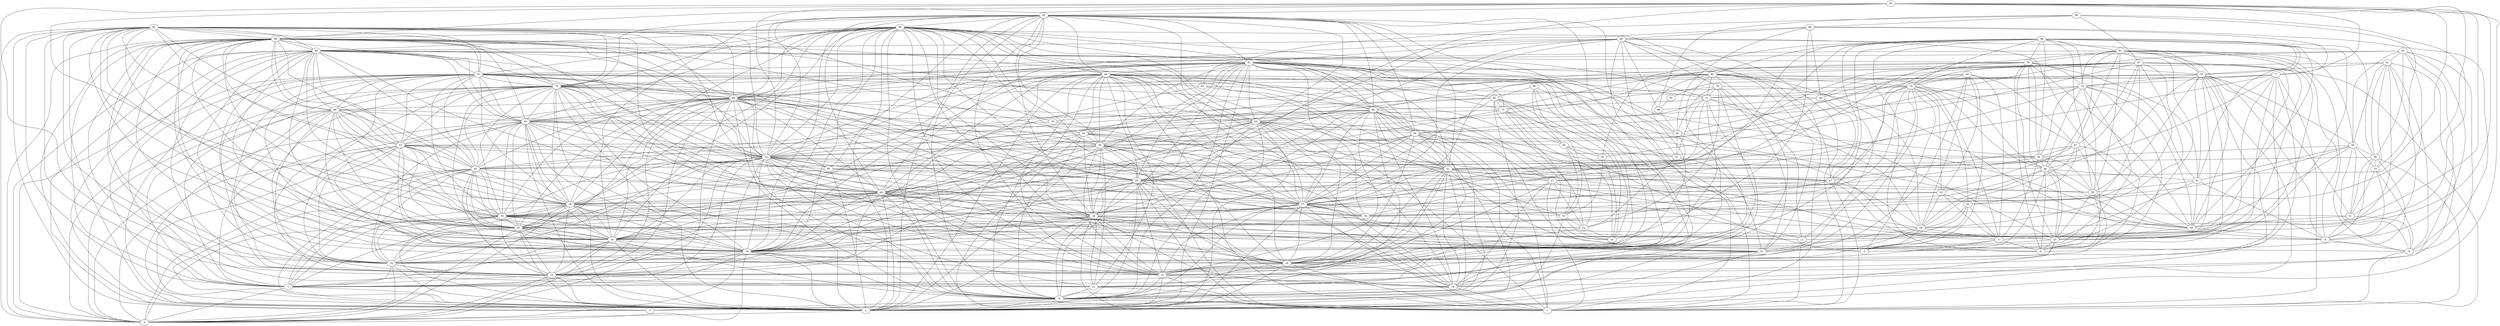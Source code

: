 digraph "sensornet-topology" {
label = "";
rankdir="BT";"0"->"2" [arrowhead = "both"] 
"0"->"7" [arrowhead = "both"] 
"0"->"13" [arrowhead = "both"] 
"0"->"16" [arrowhead = "both"] 
"0"->"19" [arrowhead = "both"] 
"0"->"20" [arrowhead = "both"] 
"0"->"26" [arrowhead = "both"] 
"0"->"35" [arrowhead = "both"] 
"0"->"39" [arrowhead = "both"] 
"0"->"42" [arrowhead = "both"] 
"0"->"52" [arrowhead = "both"] 
"0"->"57" [arrowhead = "both"] 
"0"->"63" [arrowhead = "both"] 
"0"->"66" [arrowhead = "both"] 
"0"->"69" [arrowhead = "both"] 
"0"->"70" [arrowhead = "both"] 
"0"->"76" [arrowhead = "both"] 
"0"->"85" [arrowhead = "both"] 
"0"->"89" [arrowhead = "both"] 
"0"->"92" [arrowhead = "both"] 
"1"->"6" [arrowhead = "both"] 
"1"->"8" [arrowhead = "both"] 
"1"->"11" [arrowhead = "both"] 
"1"->"12" [arrowhead = "both"] 
"1"->"14" [arrowhead = "both"] 
"1"->"15" [arrowhead = "both"] 
"1"->"18" [arrowhead = "both"] 
"1"->"27" [arrowhead = "both"] 
"1"->"34" [arrowhead = "both"] 
"1"->"37" [arrowhead = "both"] 
"1"->"43" [arrowhead = "both"] 
"1"->"47" [arrowhead = "both"] 
"1"->"56" [arrowhead = "both"] 
"1"->"58" [arrowhead = "both"] 
"1"->"62" [arrowhead = "both"] 
"1"->"64" [arrowhead = "both"] 
"1"->"65" [arrowhead = "both"] 
"1"->"68" [arrowhead = "both"] 
"1"->"77" [arrowhead = "both"] 
"1"->"84" [arrowhead = "both"] 
"1"->"87" [arrowhead = "both"] 
"1"->"88" [arrowhead = "both"] 
"1"->"93" [arrowhead = "both"] 
"1"->"97" [arrowhead = "both"] 
"2"->"7" [arrowhead = "both"] 
"2"->"8" [arrowhead = "both"] 
"2"->"13" [arrowhead = "both"] 
"2"->"15" [arrowhead = "both"] 
"2"->"16" [arrowhead = "both"] 
"2"->"18" [arrowhead = "both"] 
"2"->"19" [arrowhead = "both"] 
"2"->"20" [arrowhead = "both"] 
"2"->"21" [arrowhead = "both"] 
"2"->"26" [arrowhead = "both"] 
"2"->"29" [arrowhead = "both"] 
"2"->"34" [arrowhead = "both"] 
"2"->"35" [arrowhead = "both"] 
"2"->"37" [arrowhead = "both"] 
"2"->"39" [arrowhead = "both"] 
"2"->"40" [arrowhead = "both"] 
"2"->"42" [arrowhead = "both"] 
"2"->"43" [arrowhead = "both"] 
"2"->"45" [arrowhead = "both"] 
"2"->"57" [arrowhead = "both"] 
"2"->"58" [arrowhead = "both"] 
"2"->"63" [arrowhead = "both"] 
"2"->"65" [arrowhead = "both"] 
"2"->"66" [arrowhead = "both"] 
"2"->"68" [arrowhead = "both"] 
"2"->"69" [arrowhead = "both"] 
"2"->"70" [arrowhead = "both"] 
"2"->"71" [arrowhead = "both"] 
"2"->"76" [arrowhead = "both"] 
"2"->"78" [arrowhead = "both"] 
"2"->"84" [arrowhead = "both"] 
"2"->"85" [arrowhead = "both"] 
"2"->"87" [arrowhead = "both"] 
"2"->"88" [arrowhead = "both"] 
"2"->"89" [arrowhead = "both"] 
"2"->"90" [arrowhead = "both"] 
"2"->"92" [arrowhead = "both"] 
"2"->"93" [arrowhead = "both"] 
"2"->"95" [arrowhead = "both"] 
"3"->"17" [arrowhead = "both"] 
"3"->"24" [arrowhead = "both"] 
"3"->"37" [arrowhead = "both"] 
"3"->"39" [arrowhead = "both"] 
"3"->"44" [arrowhead = "both"] 
"3"->"48" [arrowhead = "both"] 
"3"->"60" [arrowhead = "both"] 
"3"->"67" [arrowhead = "both"] 
"3"->"74" [arrowhead = "both"] 
"3"->"94" [arrowhead = "both"] 
"4"->"17" [arrowhead = "both"] 
"4"->"23" [arrowhead = "both"] 
"4"->"29" [arrowhead = "both"] 
"4"->"40" [arrowhead = "both"] 
"4"->"48" [arrowhead = "both"] 
"4"->"56" [arrowhead = "both"] 
"4"->"67" [arrowhead = "both"] 
"4"->"73" [arrowhead = "both"] 
"4"->"79" [arrowhead = "both"] 
"4"->"98" [arrowhead = "both"] 
"5"->"8" [arrowhead = "both"] 
"5"->"32" [arrowhead = "both"] 
"5"->"42" [arrowhead = "both"] 
"5"->"82" [arrowhead = "both"] 
"5"->"85" [arrowhead = "both"] 
"5"->"92" [arrowhead = "both"] 
"6"->"9" [arrowhead = "both"] 
"6"->"31" [arrowhead = "both"] 
"6"->"33" [arrowhead = "both"] 
"6"->"51" [arrowhead = "both"] 
"6"->"59" [arrowhead = "both"] 
"6"->"81" [arrowhead = "both"] 
"6"->"83" [arrowhead = "both"] 
"6"->"91" [arrowhead = "both"] 
"6"->"96" [arrowhead = "both"] 
"7"->"13" [arrowhead = "both"] 
"7"->"16" [arrowhead = "both"] 
"7"->"17" [arrowhead = "both"] 
"7"->"19" [arrowhead = "both"] 
"7"->"20" [arrowhead = "both"] 
"7"->"26" [arrowhead = "both"] 
"7"->"35" [arrowhead = "both"] 
"7"->"39" [arrowhead = "both"] 
"7"->"42" [arrowhead = "both"] 
"7"->"52" [arrowhead = "both"] 
"7"->"63" [arrowhead = "both"] 
"7"->"66" [arrowhead = "both"] 
"7"->"69" [arrowhead = "both"] 
"7"->"70" [arrowhead = "both"] 
"7"->"75" [arrowhead = "both"] 
"7"->"76" [arrowhead = "both"] 
"7"->"85" [arrowhead = "both"] 
"7"->"89" [arrowhead = "both"] 
"7"->"92" [arrowhead = "both"] 
"8"->"12" [arrowhead = "both"] 
"8"->"14" [arrowhead = "both"] 
"8"->"15" [arrowhead = "both"] 
"8"->"18" [arrowhead = "both"] 
"8"->"19" [arrowhead = "both"] 
"8"->"20" [arrowhead = "both"] 
"8"->"21" [arrowhead = "both"] 
"8"->"34" [arrowhead = "both"] 
"8"->"37" [arrowhead = "both"] 
"8"->"40" [arrowhead = "both"] 
"8"->"43" [arrowhead = "both"] 
"8"->"51" [arrowhead = "both"] 
"8"->"52" [arrowhead = "both"] 
"8"->"62" [arrowhead = "both"] 
"8"->"64" [arrowhead = "both"] 
"8"->"65" [arrowhead = "both"] 
"8"->"68" [arrowhead = "both"] 
"8"->"69" [arrowhead = "both"] 
"8"->"70" [arrowhead = "both"] 
"8"->"84" [arrowhead = "both"] 
"8"->"87" [arrowhead = "both"] 
"8"->"90" [arrowhead = "both"] 
"8"->"93" [arrowhead = "both"] 
"9"->"28" [arrowhead = "both"] 
"9"->"31" [arrowhead = "both"] 
"9"->"33" [arrowhead = "both"] 
"9"->"34" [arrowhead = "both"] 
"9"->"41" [arrowhead = "both"] 
"9"->"56" [arrowhead = "both"] 
"9"->"66" [arrowhead = "both"] 
"9"->"75" [arrowhead = "both"] 
"9"->"78" [arrowhead = "both"] 
"9"->"81" [arrowhead = "both"] 
"9"->"83" [arrowhead = "both"] 
"9"->"91" [arrowhead = "both"] 
"10"->"22" [arrowhead = "both"] 
"10"->"32" [arrowhead = "both"] 
"10"->"36" [arrowhead = "both"] 
"10"->"68" [arrowhead = "both"] 
"10"->"72" [arrowhead = "both"] 
"10"->"82" [arrowhead = "both"] 
"10"->"86" [arrowhead = "both"] 
"10"->"90" [arrowhead = "both"] 
"10"->"96" [arrowhead = "both"] 
"11"->"26" [arrowhead = "both"] 
"11"->"34" [arrowhead = "both"] 
"11"->"49" [arrowhead = "both"] 
"11"->"51" [arrowhead = "both"] 
"11"->"75" [arrowhead = "both"] 
"11"->"95" [arrowhead = "both"] 
"11"->"99" [arrowhead = "both"] 
"12"->"13" [arrowhead = "both"] 
"12"->"16" [arrowhead = "both"] 
"12"->"24" [arrowhead = "both"] 
"12"->"34" [arrowhead = "both"] 
"12"->"39" [arrowhead = "both"] 
"12"->"51" [arrowhead = "both"] 
"12"->"58" [arrowhead = "both"] 
"12"->"74" [arrowhead = "both"] 
"12"->"83" [arrowhead = "both"] 
"12"->"84" [arrowhead = "both"] 
"12"->"89" [arrowhead = "both"] 
"13"->"16" [arrowhead = "both"] 
"13"->"19" [arrowhead = "both"] 
"13"->"20" [arrowhead = "both"] 
"13"->"22" [arrowhead = "both"] 
"13"->"26" [arrowhead = "both"] 
"13"->"35" [arrowhead = "both"] 
"13"->"38" [arrowhead = "both"] 
"13"->"39" [arrowhead = "both"] 
"13"->"40" [arrowhead = "both"] 
"13"->"42" [arrowhead = "both"] 
"13"->"52" [arrowhead = "both"] 
"13"->"57" [arrowhead = "both"] 
"13"->"62" [arrowhead = "both"] 
"13"->"66" [arrowhead = "both"] 
"13"->"69" [arrowhead = "both"] 
"13"->"70" [arrowhead = "both"] 
"13"->"76" [arrowhead = "both"] 
"13"->"85" [arrowhead = "both"] 
"13"->"88" [arrowhead = "both"] 
"13"->"89" [arrowhead = "both"] 
"13"->"90" [arrowhead = "both"] 
"13"->"92" [arrowhead = "both"] 
"14"->"15" [arrowhead = "both"] 
"14"->"18" [arrowhead = "both"] 
"14"->"23" [arrowhead = "both"] 
"14"->"27" [arrowhead = "both"] 
"14"->"34" [arrowhead = "both"] 
"14"->"37" [arrowhead = "both"] 
"14"->"43" [arrowhead = "both"] 
"14"->"51" [arrowhead = "both"] 
"14"->"58" [arrowhead = "both"] 
"14"->"65" [arrowhead = "both"] 
"14"->"68" [arrowhead = "both"] 
"14"->"77" [arrowhead = "both"] 
"14"->"80" [arrowhead = "both"] 
"14"->"84" [arrowhead = "both"] 
"14"->"87" [arrowhead = "both"] 
"14"->"93" [arrowhead = "both"] 
"15"->"18" [arrowhead = "both"] 
"15"->"19" [arrowhead = "both"] 
"15"->"26" [arrowhead = "both"] 
"15"->"34" [arrowhead = "both"] 
"15"->"37" [arrowhead = "both"] 
"15"->"40" [arrowhead = "both"] 
"15"->"43" [arrowhead = "both"] 
"15"->"51" [arrowhead = "both"] 
"15"->"52" [arrowhead = "both"] 
"15"->"58" [arrowhead = "both"] 
"15"->"64" [arrowhead = "both"] 
"15"->"68" [arrowhead = "both"] 
"15"->"78" [arrowhead = "both"] 
"15"->"80" [arrowhead = "both"] 
"15"->"81" [arrowhead = "both"] 
"15"->"84" [arrowhead = "both"] 
"15"->"87" [arrowhead = "both"] 
"15"->"90" [arrowhead = "both"] 
"15"->"93" [arrowhead = "both"] 
"16"->"19" [arrowhead = "both"] 
"16"->"20" [arrowhead = "both"] 
"16"->"26" [arrowhead = "both"] 
"16"->"34" [arrowhead = "both"] 
"16"->"35" [arrowhead = "both"] 
"16"->"39" [arrowhead = "both"] 
"16"->"42" [arrowhead = "both"] 
"16"->"52" [arrowhead = "both"] 
"16"->"57" [arrowhead = "both"] 
"16"->"63" [arrowhead = "both"] 
"16"->"69" [arrowhead = "both"] 
"16"->"70" [arrowhead = "both"] 
"16"->"76" [arrowhead = "both"] 
"16"->"77" [arrowhead = "both"] 
"16"->"85" [arrowhead = "both"] 
"16"->"89" [arrowhead = "both"] 
"16"->"92" [arrowhead = "both"] 
"16"->"94" [arrowhead = "both"] 
"16"->"95" [arrowhead = "both"] 
"16"->"98" [arrowhead = "both"] 
"17"->"24" [arrowhead = "both"] 
"17"->"44" [arrowhead = "both"] 
"17"->"47" [arrowhead = "both"] 
"17"->"53" [arrowhead = "both"] 
"17"->"54" [arrowhead = "both"] 
"17"->"74" [arrowhead = "both"] 
"17"->"77" [arrowhead = "both"] 
"17"->"78" [arrowhead = "both"] 
"17"->"94" [arrowhead = "both"] 
"17"->"97" [arrowhead = "both"] 
"18"->"21" [arrowhead = "both"] 
"18"->"27" [arrowhead = "both"] 
"18"->"34" [arrowhead = "both"] 
"18"->"37" [arrowhead = "both"] 
"18"->"40" [arrowhead = "both"] 
"18"->"43" [arrowhead = "both"] 
"18"->"51" [arrowhead = "both"] 
"18"->"52" [arrowhead = "both"] 
"18"->"57" [arrowhead = "both"] 
"18"->"58" [arrowhead = "both"] 
"18"->"64" [arrowhead = "both"] 
"18"->"65" [arrowhead = "both"] 
"18"->"71" [arrowhead = "both"] 
"18"->"77" [arrowhead = "both"] 
"18"->"84" [arrowhead = "both"] 
"18"->"87" [arrowhead = "both"] 
"18"->"89" [arrowhead = "both"] 
"18"->"90" [arrowhead = "both"] 
"18"->"93" [arrowhead = "both"] 
"19"->"20" [arrowhead = "both"] 
"19"->"26" [arrowhead = "both"] 
"19"->"30" [arrowhead = "both"] 
"19"->"34" [arrowhead = "both"] 
"19"->"35" [arrowhead = "both"] 
"19"->"37" [arrowhead = "both"] 
"19"->"39" [arrowhead = "both"] 
"19"->"40" [arrowhead = "both"] 
"19"->"42" [arrowhead = "both"] 
"19"->"43" [arrowhead = "both"] 
"19"->"44" [arrowhead = "both"] 
"19"->"52" [arrowhead = "both"] 
"19"->"57" [arrowhead = "both"] 
"19"->"58" [arrowhead = "both"] 
"19"->"63" [arrowhead = "both"] 
"19"->"65" [arrowhead = "both"] 
"19"->"66" [arrowhead = "both"] 
"19"->"70" [arrowhead = "both"] 
"19"->"76" [arrowhead = "both"] 
"19"->"80" [arrowhead = "both"] 
"19"->"84" [arrowhead = "both"] 
"19"->"85" [arrowhead = "both"] 
"19"->"87" [arrowhead = "both"] 
"19"->"89" [arrowhead = "both"] 
"19"->"90" [arrowhead = "both"] 
"19"->"92" [arrowhead = "both"] 
"19"->"93" [arrowhead = "both"] 
"20"->"26" [arrowhead = "both"] 
"20"->"34" [arrowhead = "both"] 
"20"->"35" [arrowhead = "both"] 
"20"->"37" [arrowhead = "both"] 
"20"->"39" [arrowhead = "both"] 
"20"->"40" [arrowhead = "both"] 
"20"->"42" [arrowhead = "both"] 
"20"->"43" [arrowhead = "both"] 
"20"->"52" [arrowhead = "both"] 
"20"->"57" [arrowhead = "both"] 
"20"->"58" [arrowhead = "both"] 
"20"->"63" [arrowhead = "both"] 
"20"->"66" [arrowhead = "both"] 
"20"->"69" [arrowhead = "both"] 
"20"->"76" [arrowhead = "both"] 
"20"->"84" [arrowhead = "both"] 
"20"->"85" [arrowhead = "both"] 
"20"->"87" [arrowhead = "both"] 
"20"->"89" [arrowhead = "both"] 
"20"->"90" [arrowhead = "both"] 
"20"->"92" [arrowhead = "both"] 
"20"->"93" [arrowhead = "both"] 
"20"->"97" [arrowhead = "both"] 
"21"->"23" [arrowhead = "both"] 
"21"->"24" [arrowhead = "both"] 
"21"->"25" [arrowhead = "both"] 
"21"->"35" [arrowhead = "both"] 
"21"->"52" [arrowhead = "both"] 
"21"->"68" [arrowhead = "both"] 
"21"->"73" [arrowhead = "both"] 
"21"->"74" [arrowhead = "both"] 
"21"->"75" [arrowhead = "both"] 
"21"->"80" [arrowhead = "both"] 
"21"->"91" [arrowhead = "both"] 
"21"->"92" [arrowhead = "both"] 
"22"->"25" [arrowhead = "both"] 
"22"->"27" [arrowhead = "both"] 
"22"->"32" [arrowhead = "both"] 
"22"->"35" [arrowhead = "both"] 
"22"->"60" [arrowhead = "both"] 
"22"->"63" [arrowhead = "both"] 
"22"->"75" [arrowhead = "both"] 
"22"->"82" [arrowhead = "both"] 
"23"->"27" [arrowhead = "both"] 
"23"->"28" [arrowhead = "both"] 
"23"->"29" [arrowhead = "both"] 
"23"->"41" [arrowhead = "both"] 
"23"->"48" [arrowhead = "both"] 
"23"->"54" [arrowhead = "both"] 
"23"->"64" [arrowhead = "both"] 
"23"->"71" [arrowhead = "both"] 
"23"->"78" [arrowhead = "both"] 
"23"->"79" [arrowhead = "both"] 
"23"->"82" [arrowhead = "both"] 
"23"->"91" [arrowhead = "both"] 
"23"->"98" [arrowhead = "both"] 
"24"->"30" [arrowhead = "both"] 
"24"->"44" [arrowhead = "both"] 
"24"->"47" [arrowhead = "both"] 
"24"->"48" [arrowhead = "both"] 
"24"->"53" [arrowhead = "both"] 
"24"->"62" [arrowhead = "both"] 
"24"->"67" [arrowhead = "both"] 
"24"->"71" [arrowhead = "both"] 
"24"->"80" [arrowhead = "both"] 
"24"->"94" [arrowhead = "both"] 
"24"->"95" [arrowhead = "both"] 
"24"->"97" [arrowhead = "both"] 
"25"->"38" [arrowhead = "both"] 
"25"->"60" [arrowhead = "both"] 
"25"->"71" [arrowhead = "both"] 
"25"->"72" [arrowhead = "both"] 
"25"->"88" [arrowhead = "both"] 
"26"->"35" [arrowhead = "both"] 
"26"->"39" [arrowhead = "both"] 
"26"->"40" [arrowhead = "both"] 
"26"->"42" [arrowhead = "both"] 
"26"->"47" [arrowhead = "both"] 
"26"->"52" [arrowhead = "both"] 
"26"->"57" [arrowhead = "both"] 
"26"->"61" [arrowhead = "both"] 
"26"->"63" [arrowhead = "both"] 
"26"->"66" [arrowhead = "both"] 
"26"->"69" [arrowhead = "both"] 
"26"->"70" [arrowhead = "both"] 
"26"->"85" [arrowhead = "both"] 
"26"->"89" [arrowhead = "both"] 
"26"->"90" [arrowhead = "both"] 
"26"->"92" [arrowhead = "both"] 
"26"->"97" [arrowhead = "both"] 
"27"->"45" [arrowhead = "both"] 
"27"->"51" [arrowhead = "both"] 
"27"->"64" [arrowhead = "both"] 
"27"->"68" [arrowhead = "both"] 
"27"->"73" [arrowhead = "both"] 
"27"->"95" [arrowhead = "both"] 
"27"->"98" [arrowhead = "both"] 
"28"->"29" [arrowhead = "both"] 
"28"->"31" [arrowhead = "both"] 
"28"->"38" [arrowhead = "both"] 
"28"->"41" [arrowhead = "both"] 
"28"->"48" [arrowhead = "both"] 
"28"->"59" [arrowhead = "both"] 
"28"->"73" [arrowhead = "both"] 
"28"->"79" [arrowhead = "both"] 
"28"->"81" [arrowhead = "both"] 
"28"->"86" [arrowhead = "both"] 
"28"->"88" [arrowhead = "both"] 
"28"->"91" [arrowhead = "both"] 
"28"->"98" [arrowhead = "both"] 
"29"->"41" [arrowhead = "both"] 
"29"->"43" [arrowhead = "both"] 
"29"->"48" [arrowhead = "both"] 
"29"->"52" [arrowhead = "both"] 
"29"->"54" [arrowhead = "both"] 
"29"->"73" [arrowhead = "both"] 
"29"->"78" [arrowhead = "both"] 
"29"->"91" [arrowhead = "both"] 
"29"->"98" [arrowhead = "both"] 
"30"->"37" [arrowhead = "both"] 
"30"->"42" [arrowhead = "both"] 
"30"->"47" [arrowhead = "both"] 
"30"->"48" [arrowhead = "both"] 
"30"->"62" [arrowhead = "both"] 
"30"->"69" [arrowhead = "both"] 
"30"->"74" [arrowhead = "both"] 
"30"->"87" [arrowhead = "both"] 
"30"->"92" [arrowhead = "both"] 
"30"->"97" [arrowhead = "both"] 
"30"->"98" [arrowhead = "both"] 
"31"->"33" [arrowhead = "both"] 
"31"->"37" [arrowhead = "both"] 
"31"->"56" [arrowhead = "both"] 
"31"->"59" [arrowhead = "both"] 
"31"->"78" [arrowhead = "both"] 
"31"->"83" [arrowhead = "both"] 
"32"->"36" [arrowhead = "both"] 
"32"->"37" [arrowhead = "both"] 
"32"->"55" [arrowhead = "both"] 
"32"->"60" [arrowhead = "both"] 
"32"->"72" [arrowhead = "both"] 
"32"->"86" [arrowhead = "both"] 
"32"->"90" [arrowhead = "both"] 
"33"->"56" [arrowhead = "both"] 
"33"->"59" [arrowhead = "both"] 
"33"->"81" [arrowhead = "both"] 
"33"->"99" [arrowhead = "both"] 
"34"->"37" [arrowhead = "both"] 
"34"->"40" [arrowhead = "both"] 
"34"->"43" [arrowhead = "both"] 
"34"->"51" [arrowhead = "both"] 
"34"->"52" [arrowhead = "both"] 
"34"->"58" [arrowhead = "both"] 
"34"->"62" [arrowhead = "both"] 
"34"->"64" [arrowhead = "both"] 
"34"->"65" [arrowhead = "both"] 
"34"->"68" [arrowhead = "both"] 
"34"->"69" [arrowhead = "both"] 
"34"->"70" [arrowhead = "both"] 
"34"->"87" [arrowhead = "both"] 
"34"->"90" [arrowhead = "both"] 
"34"->"93" [arrowhead = "both"] 
"35"->"39" [arrowhead = "both"] 
"35"->"40" [arrowhead = "both"] 
"35"->"42" [arrowhead = "both"] 
"35"->"52" [arrowhead = "both"] 
"35"->"57" [arrowhead = "both"] 
"35"->"63" [arrowhead = "both"] 
"35"->"66" [arrowhead = "both"] 
"35"->"69" [arrowhead = "both"] 
"35"->"70" [arrowhead = "both"] 
"35"->"71" [arrowhead = "both"] 
"35"->"72" [arrowhead = "both"] 
"35"->"76" [arrowhead = "both"] 
"35"->"79" [arrowhead = "both"] 
"35"->"88" [arrowhead = "both"] 
"35"->"89" [arrowhead = "both"] 
"35"->"92" [arrowhead = "both"] 
"36"->"60" [arrowhead = "both"] 
"36"->"82" [arrowhead = "both"] 
"36"->"97" [arrowhead = "both"] 
"36"->"98" [arrowhead = "both"] 
"37"->"38" [arrowhead = "both"] 
"37"->"40" [arrowhead = "both"] 
"37"->"43" [arrowhead = "both"] 
"37"->"49" [arrowhead = "both"] 
"37"->"51" [arrowhead = "both"] 
"37"->"52" [arrowhead = "both"] 
"37"->"58" [arrowhead = "both"] 
"37"->"59" [arrowhead = "both"] 
"37"->"64" [arrowhead = "both"] 
"37"->"65" [arrowhead = "both"] 
"37"->"68" [arrowhead = "both"] 
"37"->"69" [arrowhead = "both"] 
"37"->"70" [arrowhead = "both"] 
"37"->"80" [arrowhead = "both"] 
"37"->"82" [arrowhead = "both"] 
"37"->"84" [arrowhead = "both"] 
"37"->"88" [arrowhead = "both"] 
"37"->"90" [arrowhead = "both"] 
"37"->"93" [arrowhead = "both"] 
"38"->"46" [arrowhead = "both"] 
"38"->"63" [arrowhead = "both"] 
"38"->"75" [arrowhead = "both"] 
"38"->"76" [arrowhead = "both"] 
"38"->"78" [arrowhead = "both"] 
"38"->"87" [arrowhead = "both"] 
"38"->"96" [arrowhead = "both"] 
"39"->"40" [arrowhead = "both"] 
"39"->"42" [arrowhead = "both"] 
"39"->"45" [arrowhead = "both"] 
"39"->"52" [arrowhead = "both"] 
"39"->"53" [arrowhead = "both"] 
"39"->"57" [arrowhead = "both"] 
"39"->"62" [arrowhead = "both"] 
"39"->"63" [arrowhead = "both"] 
"39"->"66" [arrowhead = "both"] 
"39"->"69" [arrowhead = "both"] 
"39"->"70" [arrowhead = "both"] 
"39"->"76" [arrowhead = "both"] 
"39"->"85" [arrowhead = "both"] 
"39"->"90" [arrowhead = "both"] 
"39"->"91" [arrowhead = "both"] 
"39"->"92" [arrowhead = "both"] 
"39"->"95" [arrowhead = "both"] 
"40"->"43" [arrowhead = "both"] 
"40"->"52" [arrowhead = "both"] 
"40"->"54" [arrowhead = "both"] 
"40"->"58" [arrowhead = "both"] 
"40"->"63" [arrowhead = "both"] 
"40"->"65" [arrowhead = "both"] 
"40"->"68" [arrowhead = "both"] 
"40"->"69" [arrowhead = "both"] 
"40"->"70" [arrowhead = "both"] 
"40"->"76" [arrowhead = "both"] 
"40"->"84" [arrowhead = "both"] 
"40"->"85" [arrowhead = "both"] 
"40"->"87" [arrowhead = "both"] 
"40"->"89" [arrowhead = "both"] 
"40"->"93" [arrowhead = "both"] 
"40"->"96" [arrowhead = "both"] 
"41"->"48" [arrowhead = "both"] 
"41"->"59" [arrowhead = "both"] 
"41"->"73" [arrowhead = "both"] 
"41"->"78" [arrowhead = "both"] 
"41"->"79" [arrowhead = "both"] 
"41"->"98" [arrowhead = "both"] 
"42"->"52" [arrowhead = "both"] 
"42"->"54" [arrowhead = "both"] 
"42"->"55" [arrowhead = "both"] 
"42"->"57" [arrowhead = "both"] 
"42"->"63" [arrowhead = "both"] 
"42"->"66" [arrowhead = "both"] 
"42"->"69" [arrowhead = "both"] 
"42"->"70" [arrowhead = "both"] 
"42"->"76" [arrowhead = "both"] 
"42"->"80" [arrowhead = "both"] 
"42"->"85" [arrowhead = "both"] 
"42"->"89" [arrowhead = "both"] 
"42"->"97" [arrowhead = "both"] 
"43"->"45" [arrowhead = "both"] 
"43"->"51" [arrowhead = "both"] 
"43"->"52" [arrowhead = "both"] 
"43"->"58" [arrowhead = "both"] 
"43"->"64" [arrowhead = "both"] 
"43"->"65" [arrowhead = "both"] 
"43"->"68" [arrowhead = "both"] 
"43"->"69" [arrowhead = "both"] 
"43"->"70" [arrowhead = "both"] 
"43"->"76" [arrowhead = "both"] 
"43"->"84" [arrowhead = "both"] 
"43"->"87" [arrowhead = "both"] 
"43"->"90" [arrowhead = "both"] 
"43"->"95" [arrowhead = "both"] 
"44"->"53" [arrowhead = "both"] 
"44"->"67" [arrowhead = "both"] 
"44"->"74" [arrowhead = "both"] 
"44"->"95" [arrowhead = "both"] 
"45"->"52" [arrowhead = "both"] 
"45"->"57" [arrowhead = "both"] 
"45"->"77" [arrowhead = "both"] 
"45"->"89" [arrowhead = "both"] 
"45"->"93" [arrowhead = "both"] 
"46"->"49" [arrowhead = "both"] 
"46"->"50" [arrowhead = "both"] 
"46"->"88" [arrowhead = "both"] 
"46"->"99" [arrowhead = "both"] 
"47"->"49" [arrowhead = "both"] 
"47"->"51" [arrowhead = "both"] 
"47"->"52" [arrowhead = "both"] 
"47"->"67" [arrowhead = "both"] 
"47"->"74" [arrowhead = "both"] 
"47"->"76" [arrowhead = "both"] 
"47"->"80" [arrowhead = "both"] 
"47"->"98" [arrowhead = "both"] 
"48"->"54" [arrowhead = "both"] 
"48"->"65" [arrowhead = "both"] 
"48"->"73" [arrowhead = "both"] 
"48"->"74" [arrowhead = "both"] 
"48"->"78" [arrowhead = "both"] 
"48"->"79" [arrowhead = "both"] 
"48"->"80" [arrowhead = "both"] 
"48"->"91" [arrowhead = "both"] 
"49"->"61" [arrowhead = "both"] 
"49"->"94" [arrowhead = "both"] 
"49"->"96" [arrowhead = "both"] 
"49"->"97" [arrowhead = "both"] 
"50"->"78" [arrowhead = "both"] 
"51"->"56" [arrowhead = "both"] 
"51"->"58" [arrowhead = "both"] 
"51"->"61" [arrowhead = "both"] 
"51"->"62" [arrowhead = "both"] 
"51"->"64" [arrowhead = "both"] 
"51"->"65" [arrowhead = "both"] 
"51"->"68" [arrowhead = "both"] 
"51"->"77" [arrowhead = "both"] 
"51"->"84" [arrowhead = "both"] 
"51"->"87" [arrowhead = "both"] 
"51"->"93" [arrowhead = "both"] 
"51"->"97" [arrowhead = "both"] 
"52"->"57" [arrowhead = "both"] 
"52"->"58" [arrowhead = "both"] 
"52"->"63" [arrowhead = "both"] 
"52"->"65" [arrowhead = "both"] 
"52"->"66" [arrowhead = "both"] 
"52"->"68" [arrowhead = "both"] 
"52"->"69" [arrowhead = "both"] 
"52"->"70" [arrowhead = "both"] 
"52"->"71" [arrowhead = "both"] 
"52"->"76" [arrowhead = "both"] 
"52"->"79" [arrowhead = "both"] 
"52"->"84" [arrowhead = "both"] 
"52"->"85" [arrowhead = "both"] 
"52"->"87" [arrowhead = "both"] 
"52"->"89" [arrowhead = "both"] 
"52"->"90" [arrowhead = "both"] 
"52"->"92" [arrowhead = "both"] 
"52"->"93" [arrowhead = "both"] 
"52"->"95" [arrowhead = "both"] 
"53"->"67" [arrowhead = "both"] 
"53"->"74" [arrowhead = "both"] 
"53"->"89" [arrowhead = "both"] 
"53"->"94" [arrowhead = "both"] 
"54"->"57" [arrowhead = "both"] 
"54"->"59" [arrowhead = "both"] 
"54"->"67" [arrowhead = "both"] 
"54"->"73" [arrowhead = "both"] 
"54"->"79" [arrowhead = "both"] 
"54"->"90" [arrowhead = "both"] 
"54"->"98" [arrowhead = "both"] 
"55"->"82" [arrowhead = "both"] 
"55"->"92" [arrowhead = "both"] 
"56"->"59" [arrowhead = "both"] 
"56"->"81" [arrowhead = "both"] 
"56"->"83" [arrowhead = "both"] 
"56"->"98" [arrowhead = "both"] 
"57"->"63" [arrowhead = "both"] 
"57"->"66" [arrowhead = "both"] 
"57"->"69" [arrowhead = "both"] 
"57"->"70" [arrowhead = "both"] 
"57"->"76" [arrowhead = "both"] 
"57"->"83" [arrowhead = "both"] 
"57"->"85" [arrowhead = "both"] 
"57"->"89" [arrowhead = "both"] 
"57"->"92" [arrowhead = "both"] 
"58"->"62" [arrowhead = "both"] 
"58"->"64" [arrowhead = "both"] 
"58"->"65" [arrowhead = "both"] 
"58"->"68" [arrowhead = "both"] 
"58"->"69" [arrowhead = "both"] 
"58"->"70" [arrowhead = "both"] 
"58"->"74" [arrowhead = "both"] 
"58"->"84" [arrowhead = "both"] 
"58"->"87" [arrowhead = "both"] 
"58"->"90" [arrowhead = "both"] 
"58"->"93" [arrowhead = "both"] 
"59"->"78" [arrowhead = "both"] 
"59"->"81" [arrowhead = "both"] 
"59"->"83" [arrowhead = "both"] 
"59"->"91" [arrowhead = "both"] 
"60"->"62" [arrowhead = "both"] 
"60"->"72" [arrowhead = "both"] 
"60"->"82" [arrowhead = "both"] 
"60"->"86" [arrowhead = "both"] 
"61"->"76" [arrowhead = "both"] 
"61"->"99" [arrowhead = "both"] 
"62"->"63" [arrowhead = "both"] 
"62"->"74" [arrowhead = "both"] 
"62"->"79" [arrowhead = "both"] 
"62"->"84" [arrowhead = "both"] 
"62"->"89" [arrowhead = "both"] 
"63"->"66" [arrowhead = "both"] 
"63"->"69" [arrowhead = "both"] 
"63"->"70" [arrowhead = "both"] 
"63"->"72" [arrowhead = "both"] 
"63"->"76" [arrowhead = "both"] 
"63"->"85" [arrowhead = "both"] 
"63"->"88" [arrowhead = "both"] 
"63"->"89" [arrowhead = "both"] 
"63"->"90" [arrowhead = "both"] 
"63"->"92" [arrowhead = "both"] 
"63"->"94" [arrowhead = "both"] 
"64"->"65" [arrowhead = "both"] 
"64"->"68" [arrowhead = "both"] 
"64"->"73" [arrowhead = "both"] 
"64"->"77" [arrowhead = "both"] 
"64"->"84" [arrowhead = "both"] 
"64"->"87" [arrowhead = "both"] 
"64"->"93" [arrowhead = "both"] 
"65"->"68" [arrowhead = "both"] 
"65"->"69" [arrowhead = "both"] 
"65"->"82" [arrowhead = "both"] 
"65"->"84" [arrowhead = "both"] 
"65"->"87" [arrowhead = "both"] 
"65"->"89" [arrowhead = "both"] 
"65"->"90" [arrowhead = "both"] 
"65"->"93" [arrowhead = "both"] 
"66"->"69" [arrowhead = "both"] 
"66"->"70" [arrowhead = "both"] 
"66"->"76" [arrowhead = "both"] 
"66"->"85" [arrowhead = "both"] 
"66"->"89" [arrowhead = "both"] 
"66"->"92" [arrowhead = "both"] 
"67"->"74" [arrowhead = "both"] 
"67"->"91" [arrowhead = "both"] 
"67"->"94" [arrowhead = "both"] 
"67"->"97" [arrowhead = "both"] 
"68"->"71" [arrowhead = "both"] 
"68"->"77" [arrowhead = "both"] 
"68"->"84" [arrowhead = "both"] 
"68"->"87" [arrowhead = "both"] 
"68"->"89" [arrowhead = "both"] 
"68"->"90" [arrowhead = "both"] 
"68"->"93" [arrowhead = "both"] 
"69"->"70" [arrowhead = "both"] 
"69"->"76" [arrowhead = "both"] 
"69"->"80" [arrowhead = "both"] 
"69"->"84" [arrowhead = "both"] 
"69"->"85" [arrowhead = "both"] 
"69"->"87" [arrowhead = "both"] 
"69"->"89" [arrowhead = "both"] 
"69"->"90" [arrowhead = "both"] 
"69"->"91" [arrowhead = "both"] 
"69"->"92" [arrowhead = "both"] 
"69"->"93" [arrowhead = "both"] 
"70"->"76" [arrowhead = "both"] 
"70"->"84" [arrowhead = "both"] 
"70"->"85" [arrowhead = "both"] 
"70"->"87" [arrowhead = "both"] 
"70"->"89" [arrowhead = "both"] 
"70"->"90" [arrowhead = "both"] 
"70"->"92" [arrowhead = "both"] 
"70"->"93" [arrowhead = "both"] 
"71"->"73" [arrowhead = "both"] 
"71"->"74" [arrowhead = "both"] 
"71"->"75" [arrowhead = "both"] 
"71"->"80" [arrowhead = "both"] 
"71"->"84" [arrowhead = "both"] 
"71"->"85" [arrowhead = "both"] 
"72"->"75" [arrowhead = "both"] 
"72"->"81" [arrowhead = "both"] 
"72"->"82" [arrowhead = "both"] 
"72"->"84" [arrowhead = "both"] 
"72"->"85" [arrowhead = "both"] 
"73"->"77" [arrowhead = "both"] 
"73"->"78" [arrowhead = "both"] 
"73"->"79" [arrowhead = "both"] 
"73"->"91" [arrowhead = "both"] 
"73"->"98" [arrowhead = "both"] 
"74"->"80" [arrowhead = "both"] 
"74"->"94" [arrowhead = "both"] 
"74"->"97" [arrowhead = "both"] 
"74"->"98" [arrowhead = "both"] 
"75"->"88" [arrowhead = "both"] 
"76"->"83" [arrowhead = "both"] 
"76"->"85" [arrowhead = "both"] 
"76"->"89" [arrowhead = "both"] 
"76"->"90" [arrowhead = "both"] 
"76"->"92" [arrowhead = "both"] 
"76"->"97" [arrowhead = "both"] 
"77"->"95" [arrowhead = "both"] 
"77"->"96" [arrowhead = "both"] 
"78"->"79" [arrowhead = "both"] 
"78"->"81" [arrowhead = "both"] 
"78"->"88" [arrowhead = "both"] 
"78"->"91" [arrowhead = "both"] 
"78"->"98" [arrowhead = "both"] 
"79"->"85" [arrowhead = "both"] 
"79"->"91" [arrowhead = "both"] 
"79"->"98" [arrowhead = "both"] 
"80"->"87" [arrowhead = "both"] 
"80"->"92" [arrowhead = "both"] 
"80"->"97" [arrowhead = "both"] 
"80"->"98" [arrowhead = "both"] 
"81"->"83" [arrowhead = "both"] 
"82"->"86" [arrowhead = "both"] 
"82"->"87" [arrowhead = "both"] 
"84"->"87" [arrowhead = "both"] 
"84"->"90" [arrowhead = "both"] 
"84"->"93" [arrowhead = "both"] 
"85"->"88" [arrowhead = "both"] 
"85"->"89" [arrowhead = "both"] 
"85"->"90" [arrowhead = "both"] 
"85"->"92" [arrowhead = "both"] 
"87"->"88" [arrowhead = "both"] 
"87"->"90" [arrowhead = "both"] 
"87"->"93" [arrowhead = "both"] 
"88"->"96" [arrowhead = "both"] 
"89"->"90" [arrowhead = "both"] 
"89"->"92" [arrowhead = "both"] 
"89"->"95" [arrowhead = "both"] 
"90"->"93" [arrowhead = "both"] 
"91"->"98" [arrowhead = "both"] 
"93"->"95" [arrowhead = "both"] 
"96"->"99" [arrowhead = "both"] 
"97"->"99" [arrowhead = "both"] 
}
